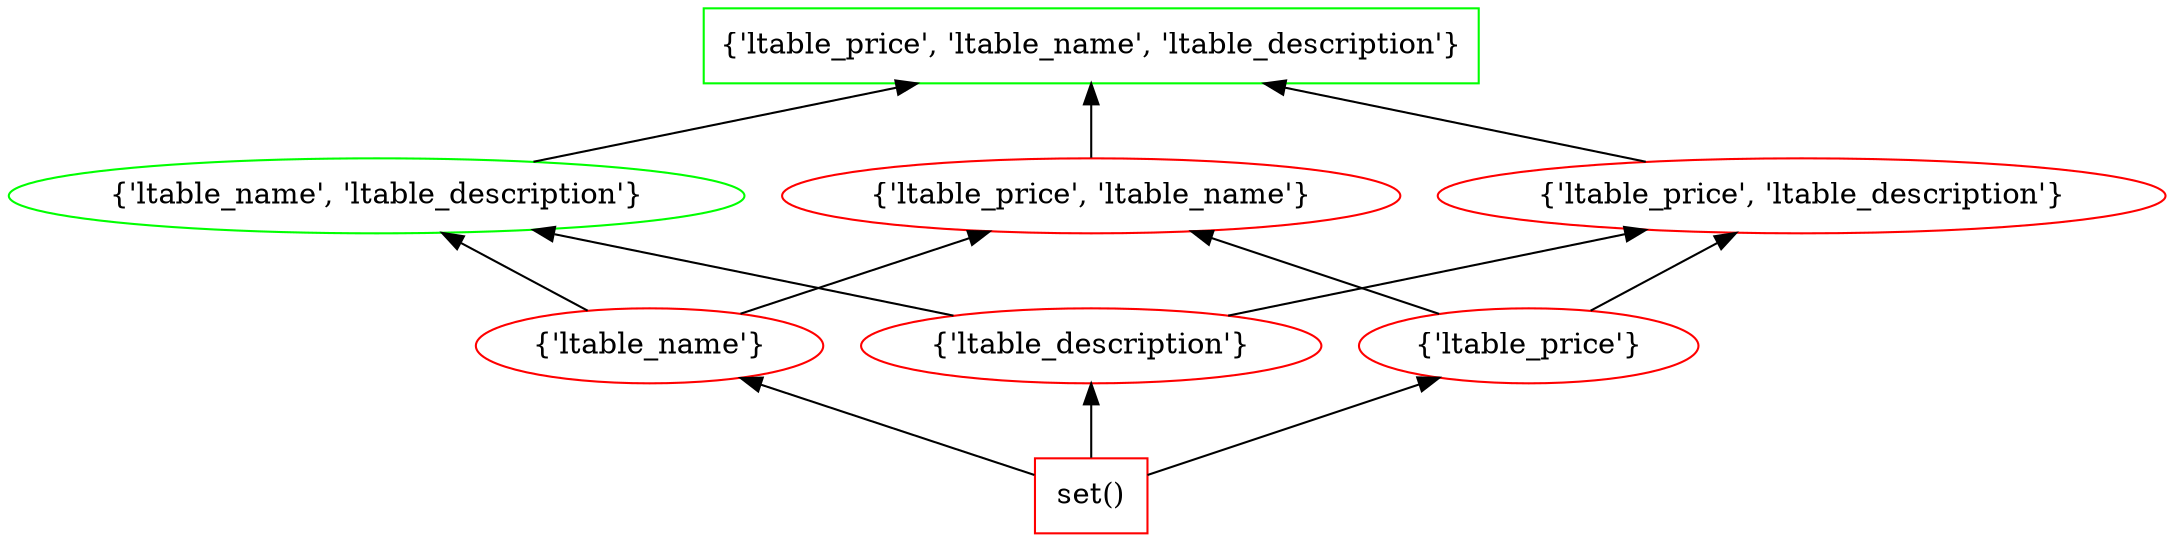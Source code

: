 digraph G {
splines="line"
rankdir=BT
"{'ltable_price', 'ltable_name', 'ltable_description'}" [shape=box];
"set()" [shape=box];
"set()" [color=red];
"set()" -> "{'ltable_name'}";
"set()" -> "{'ltable_description'}";
"set()" -> "{'ltable_price'}";
"{'ltable_name'}" [color=red];
"{'ltable_name'}" -> "{'ltable_name', 'ltable_description'}";
"{'ltable_name'}" -> "{'ltable_price', 'ltable_name'}";
"{'ltable_description'}" [color=red];
"{'ltable_description'}" -> "{'ltable_name', 'ltable_description'}";
"{'ltable_description'}" -> "{'ltable_price', 'ltable_description'}";
"{'ltable_price'}" [color=red];
"{'ltable_price'}" -> "{'ltable_price', 'ltable_name'}";
"{'ltable_price'}" -> "{'ltable_price', 'ltable_description'}";
"{'ltable_name', 'ltable_description'}" [color=green];
"{'ltable_name', 'ltable_description'}" -> "{'ltable_price', 'ltable_name', 'ltable_description'}";
"{'ltable_price', 'ltable_name'}" [color=red];
"{'ltable_price', 'ltable_name'}" -> "{'ltable_price', 'ltable_name', 'ltable_description'}";
"{'ltable_price', 'ltable_description'}" [color=red];
"{'ltable_price', 'ltable_description'}" -> "{'ltable_price', 'ltable_name', 'ltable_description'}";
"{'ltable_price', 'ltable_name', 'ltable_description'}" [color=green];
}